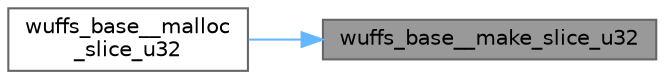 digraph "wuffs_base__make_slice_u32"
{
 // LATEX_PDF_SIZE
  bgcolor="transparent";
  edge [fontname=Helvetica,fontsize=10,labelfontname=Helvetica,labelfontsize=10];
  node [fontname=Helvetica,fontsize=10,shape=box,height=0.2,width=0.4];
  rankdir="RL";
  Node1 [id="Node000001",label="wuffs_base__make_slice_u32",height=0.2,width=0.4,color="gray40", fillcolor="grey60", style="filled", fontcolor="black",tooltip=" "];
  Node1 -> Node2 [id="edge1_Node000001_Node000002",dir="back",color="steelblue1",style="solid",tooltip=" "];
  Node2 [id="Node000002",label="wuffs_base__malloc\l_slice_u32",height=0.2,width=0.4,color="grey40", fillcolor="white", style="filled",URL="$wuffs-v0_83_8c.html#ab614e92b40b29943fae1d0919b9106e9",tooltip=" "];
}
